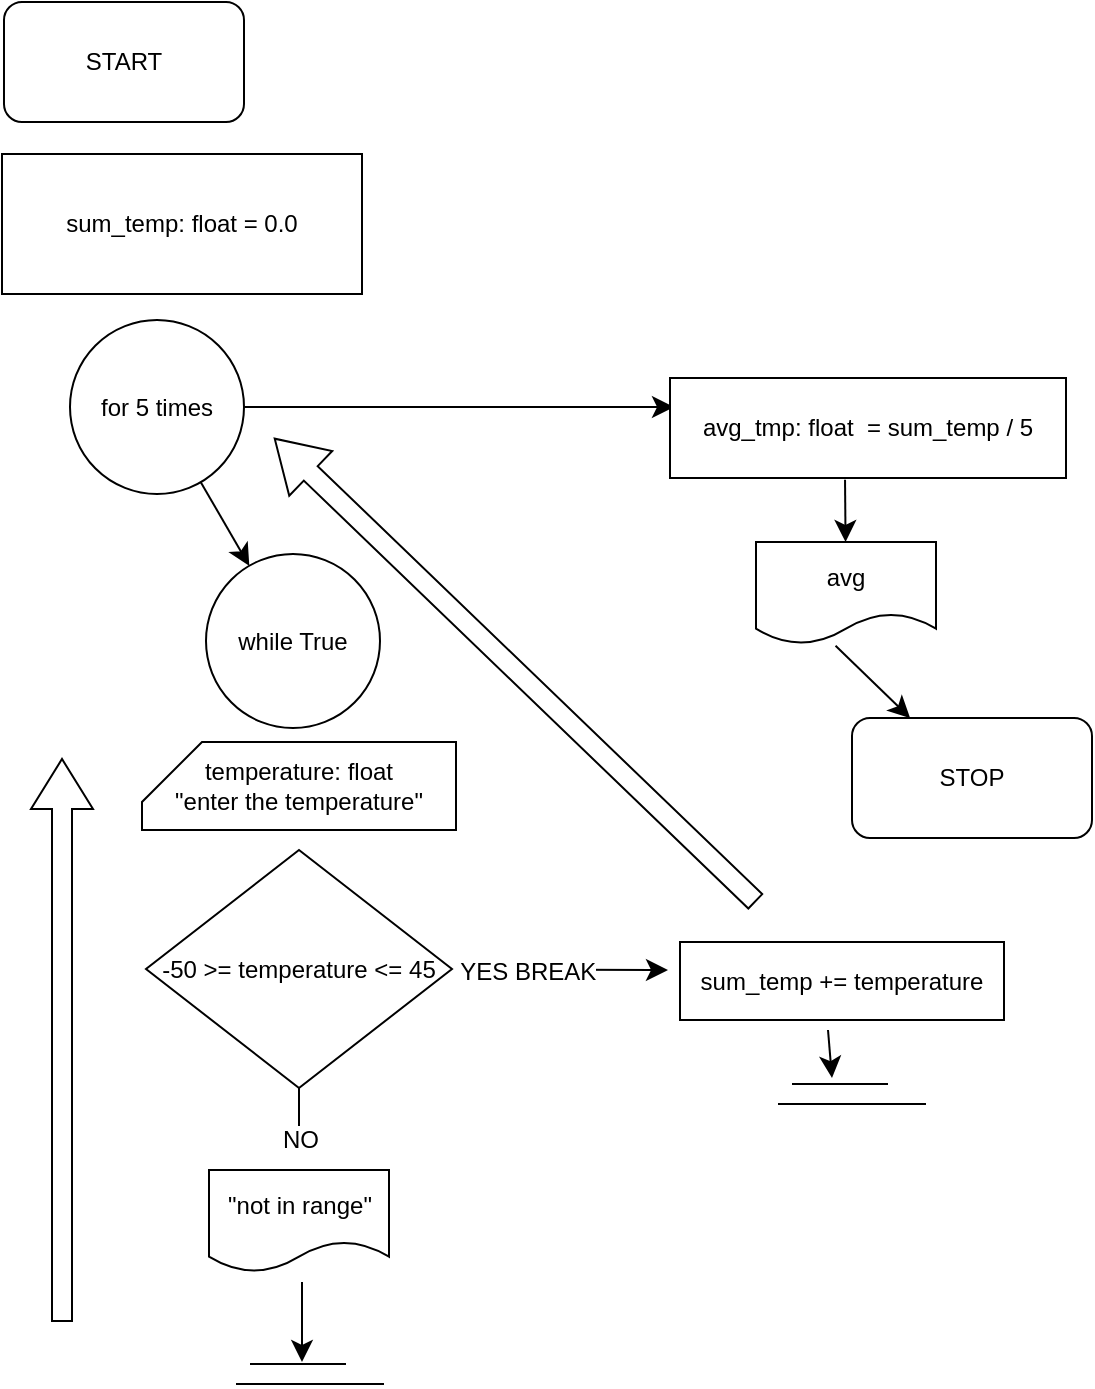 <mxfile version="24.7.12">
  <diagram name="Page-1" id="KiPqW6jJqt-szqUVUywa">
    <mxGraphModel dx="2234" dy="1222" grid="0" gridSize="10" guides="1" tooltips="1" connect="1" arrows="1" fold="1" page="0" pageScale="1" pageWidth="850" pageHeight="1100" math="0" shadow="0">
      <root>
        <mxCell id="0" />
        <mxCell id="1" parent="0" />
        <mxCell id="8M9derKUMyDQeJgVNwB6-1" value="START" style="rounded=1;whiteSpace=wrap;html=1;" vertex="1" parent="1">
          <mxGeometry x="-430" y="-258" width="120" height="60" as="geometry" />
        </mxCell>
        <mxCell id="8M9derKUMyDQeJgVNwB6-2" value="STOP" style="rounded=1;whiteSpace=wrap;html=1;" vertex="1" parent="1">
          <mxGeometry x="-6" y="100" width="120" height="60" as="geometry" />
        </mxCell>
        <mxCell id="8M9derKUMyDQeJgVNwB6-3" value="sum_temp: float = 0.0" style="rounded=0;whiteSpace=wrap;html=1;" vertex="1" parent="1">
          <mxGeometry x="-431" y="-182" width="180" height="70" as="geometry" />
        </mxCell>
        <mxCell id="8M9derKUMyDQeJgVNwB6-34" style="edgeStyle=none;curved=1;rounded=0;orthogonalLoop=1;jettySize=auto;html=1;fontSize=12;startSize=8;endSize=8;" edge="1" parent="1" source="8M9derKUMyDQeJgVNwB6-4" target="8M9derKUMyDQeJgVNwB6-26">
          <mxGeometry relative="1" as="geometry" />
        </mxCell>
        <mxCell id="8M9derKUMyDQeJgVNwB6-35" style="edgeStyle=none;curved=1;rounded=0;orthogonalLoop=1;jettySize=auto;html=1;fontSize=12;startSize=8;endSize=8;" edge="1" parent="1" source="8M9derKUMyDQeJgVNwB6-4">
          <mxGeometry relative="1" as="geometry">
            <mxPoint x="-95" y="-55.5" as="targetPoint" />
          </mxGeometry>
        </mxCell>
        <mxCell id="8M9derKUMyDQeJgVNwB6-4" value="for 5 times" style="ellipse;whiteSpace=wrap;html=1;aspect=fixed;" vertex="1" parent="1">
          <mxGeometry x="-397" y="-99" width="87" height="87" as="geometry" />
        </mxCell>
        <mxCell id="8M9derKUMyDQeJgVNwB6-6" value="temperature: float&lt;div&gt;&quot;enter the temperature&quot;&lt;/div&gt;" style="shape=card;whiteSpace=wrap;html=1;" vertex="1" parent="1">
          <mxGeometry x="-361" y="112" width="157" height="44" as="geometry" />
        </mxCell>
        <mxCell id="8M9derKUMyDQeJgVNwB6-11" style="edgeStyle=none;curved=1;rounded=0;orthogonalLoop=1;jettySize=auto;html=1;fontSize=12;startSize=8;endSize=8;" edge="1" parent="1" source="8M9derKUMyDQeJgVNwB6-7">
          <mxGeometry relative="1" as="geometry">
            <mxPoint x="-98" y="226" as="targetPoint" />
          </mxGeometry>
        </mxCell>
        <mxCell id="8M9derKUMyDQeJgVNwB6-12" value="&amp;nbsp; &amp;nbsp; &amp;nbsp; &amp;nbsp;YES BREAK" style="edgeLabel;html=1;align=center;verticalAlign=middle;resizable=0;points=[];fontSize=12;" vertex="1" connectable="0" parent="8M9derKUMyDQeJgVNwB6-11">
          <mxGeometry x="-0.513" relative="1" as="geometry">
            <mxPoint y="1" as="offset" />
          </mxGeometry>
        </mxCell>
        <mxCell id="8M9derKUMyDQeJgVNwB6-29" style="edgeStyle=none;curved=1;rounded=0;orthogonalLoop=1;jettySize=auto;html=1;fontSize=12;startSize=8;endSize=8;" edge="1" parent="1" source="8M9derKUMyDQeJgVNwB6-7">
          <mxGeometry relative="1" as="geometry">
            <mxPoint x="-282.5" y="319" as="targetPoint" />
          </mxGeometry>
        </mxCell>
        <mxCell id="8M9derKUMyDQeJgVNwB6-31" value="NO" style="edgeLabel;html=1;align=center;verticalAlign=middle;resizable=0;points=[];fontSize=12;" vertex="1" connectable="0" parent="8M9derKUMyDQeJgVNwB6-29">
          <mxGeometry x="0.529" relative="1" as="geometry">
            <mxPoint as="offset" />
          </mxGeometry>
        </mxCell>
        <mxCell id="8M9derKUMyDQeJgVNwB6-7" value="-50 &amp;gt;= temperature &amp;lt;= 45" style="rhombus;whiteSpace=wrap;html=1;" vertex="1" parent="1">
          <mxGeometry x="-359" y="166" width="153" height="119" as="geometry" />
        </mxCell>
        <mxCell id="8M9derKUMyDQeJgVNwB6-14" value="" style="edgeStyle=none;curved=1;rounded=0;orthogonalLoop=1;jettySize=auto;html=1;fontSize=12;startSize=8;endSize=8;exitX=0.442;exitY=1.017;exitDx=0;exitDy=0;exitPerimeter=0;" edge="1" parent="1" source="8M9derKUMyDQeJgVNwB6-37" target="8M9derKUMyDQeJgVNwB6-2">
          <mxGeometry relative="1" as="geometry">
            <mxPoint x="62" y="-68" as="sourcePoint" />
          </mxGeometry>
        </mxCell>
        <mxCell id="8M9derKUMyDQeJgVNwB6-15" value="sum_temp += temperature&lt;span style=&quot;color: rgba(0, 0, 0, 0); font-family: monospace; font-size: 0px; text-align: start; text-wrap: nowrap;&quot;&gt;%3CmxGraphModel%3E%3Croot%3E%3CmxCell%20id%3D%220%22%2F%3E%3CmxCell%20id%3D%221%22%20parent%3D%220%22%2F%3E%3CmxCell%20id%3D%222%22%20value%3D%22counter%20%2B%3D%201%22%20style%3D%22rounded%3D0%3BwhiteSpace%3Dwrap%3Bhtml%3D1%3B%22%20vertex%3D%221%22%20parent%3D%221%22%3E%3CmxGeometry%20x%3D%22-144%22%20y%3D%2252%22%20width%3D%22162%22%20height%3D%2239%22%20as%3D%22geometry%22%2F%3E%3C%2FmxCell%3E%3C%2Froot%3E%3C%2FmxGraphModel%3E&amp;nbsp;&lt;/span&gt;" style="rounded=0;whiteSpace=wrap;html=1;" vertex="1" parent="1">
          <mxGeometry x="-92" y="212" width="162" height="39" as="geometry" />
        </mxCell>
        <mxCell id="8M9derKUMyDQeJgVNwB6-16" value="&quot;not in range&quot;" style="shape=document;whiteSpace=wrap;html=1;boundedLbl=1;" vertex="1" parent="1">
          <mxGeometry x="-327.5" y="326" width="90" height="51" as="geometry" />
        </mxCell>
        <mxCell id="8M9derKUMyDQeJgVNwB6-22" value="" style="endArrow=none;html=1;rounded=0;fontSize=12;startSize=8;endSize=8;curved=1;" edge="1" parent="1">
          <mxGeometry width="50" height="50" relative="1" as="geometry">
            <mxPoint x="-307" y="423" as="sourcePoint" />
            <mxPoint x="-259" y="423" as="targetPoint" />
          </mxGeometry>
        </mxCell>
        <mxCell id="8M9derKUMyDQeJgVNwB6-23" value="" style="endArrow=none;html=1;rounded=0;fontSize=12;startSize=8;endSize=8;curved=1;" edge="1" parent="1">
          <mxGeometry width="50" height="50" relative="1" as="geometry">
            <mxPoint x="-314" y="433" as="sourcePoint" />
            <mxPoint x="-240" y="433" as="targetPoint" />
          </mxGeometry>
        </mxCell>
        <mxCell id="8M9derKUMyDQeJgVNwB6-26" value="while True" style="ellipse;whiteSpace=wrap;html=1;aspect=fixed;" vertex="1" parent="1">
          <mxGeometry x="-329" y="18" width="87" height="87" as="geometry" />
        </mxCell>
        <mxCell id="8M9derKUMyDQeJgVNwB6-27" value="" style="endArrow=none;html=1;rounded=0;fontSize=12;startSize=8;endSize=8;curved=1;" edge="1" parent="1">
          <mxGeometry width="50" height="50" relative="1" as="geometry">
            <mxPoint x="-36" y="283" as="sourcePoint" />
            <mxPoint x="12" y="283" as="targetPoint" />
          </mxGeometry>
        </mxCell>
        <mxCell id="8M9derKUMyDQeJgVNwB6-28" value="" style="endArrow=none;html=1;rounded=0;fontSize=12;startSize=8;endSize=8;curved=1;" edge="1" parent="1">
          <mxGeometry width="50" height="50" relative="1" as="geometry">
            <mxPoint x="-43" y="293" as="sourcePoint" />
            <mxPoint x="31" y="293" as="targetPoint" />
          </mxGeometry>
        </mxCell>
        <mxCell id="8M9derKUMyDQeJgVNwB6-30" value="" style="edgeStyle=none;curved=1;rounded=0;orthogonalLoop=1;jettySize=auto;html=1;fontSize=12;startSize=8;endSize=8;" edge="1" parent="1">
          <mxGeometry relative="1" as="geometry">
            <mxPoint x="-281" y="382" as="sourcePoint" />
            <mxPoint x="-281" y="422" as="targetPoint" />
          </mxGeometry>
        </mxCell>
        <mxCell id="8M9derKUMyDQeJgVNwB6-33" value="" style="edgeStyle=none;curved=1;rounded=0;orthogonalLoop=1;jettySize=auto;html=1;fontSize=12;startSize=8;endSize=8;" edge="1" parent="1">
          <mxGeometry relative="1" as="geometry">
            <mxPoint x="-18" y="256" as="sourcePoint" />
            <mxPoint x="-16" y="280" as="targetPoint" />
          </mxGeometry>
        </mxCell>
        <mxCell id="8M9derKUMyDQeJgVNwB6-36" value="avg_tmp: float&amp;nbsp; = sum_temp / 5" style="rounded=0;whiteSpace=wrap;html=1;" vertex="1" parent="1">
          <mxGeometry x="-97" y="-70" width="198" height="50" as="geometry" />
        </mxCell>
        <mxCell id="8M9derKUMyDQeJgVNwB6-38" value="" style="edgeStyle=none;curved=1;rounded=0;orthogonalLoop=1;jettySize=auto;html=1;fontSize=12;startSize=8;endSize=8;exitX=0.442;exitY=1.017;exitDx=0;exitDy=0;exitPerimeter=0;" edge="1" parent="1" source="8M9derKUMyDQeJgVNwB6-36" target="8M9derKUMyDQeJgVNwB6-37">
          <mxGeometry relative="1" as="geometry">
            <mxPoint x="-9" y="-19" as="sourcePoint" />
            <mxPoint x="-11" y="66" as="targetPoint" />
          </mxGeometry>
        </mxCell>
        <mxCell id="8M9derKUMyDQeJgVNwB6-37" value="avg" style="shape=document;whiteSpace=wrap;html=1;boundedLbl=1;" vertex="1" parent="1">
          <mxGeometry x="-54" y="12" width="90" height="51" as="geometry" />
        </mxCell>
        <mxCell id="8M9derKUMyDQeJgVNwB6-40" value="" style="shape=flexArrow;endArrow=classic;html=1;rounded=0;fontSize=12;startSize=8;endSize=8;curved=1;" edge="1" parent="1">
          <mxGeometry width="50" height="50" relative="1" as="geometry">
            <mxPoint x="-401" y="402" as="sourcePoint" />
            <mxPoint x="-401" y="120" as="targetPoint" />
          </mxGeometry>
        </mxCell>
        <mxCell id="8M9derKUMyDQeJgVNwB6-41" value="" style="shape=flexArrow;endArrow=classic;html=1;rounded=0;fontSize=12;startSize=8;endSize=8;curved=1;" edge="1" parent="1">
          <mxGeometry width="50" height="50" relative="1" as="geometry">
            <mxPoint x="-54" y="192" as="sourcePoint" />
            <mxPoint x="-295" y="-40" as="targetPoint" />
          </mxGeometry>
        </mxCell>
      </root>
    </mxGraphModel>
  </diagram>
</mxfile>
